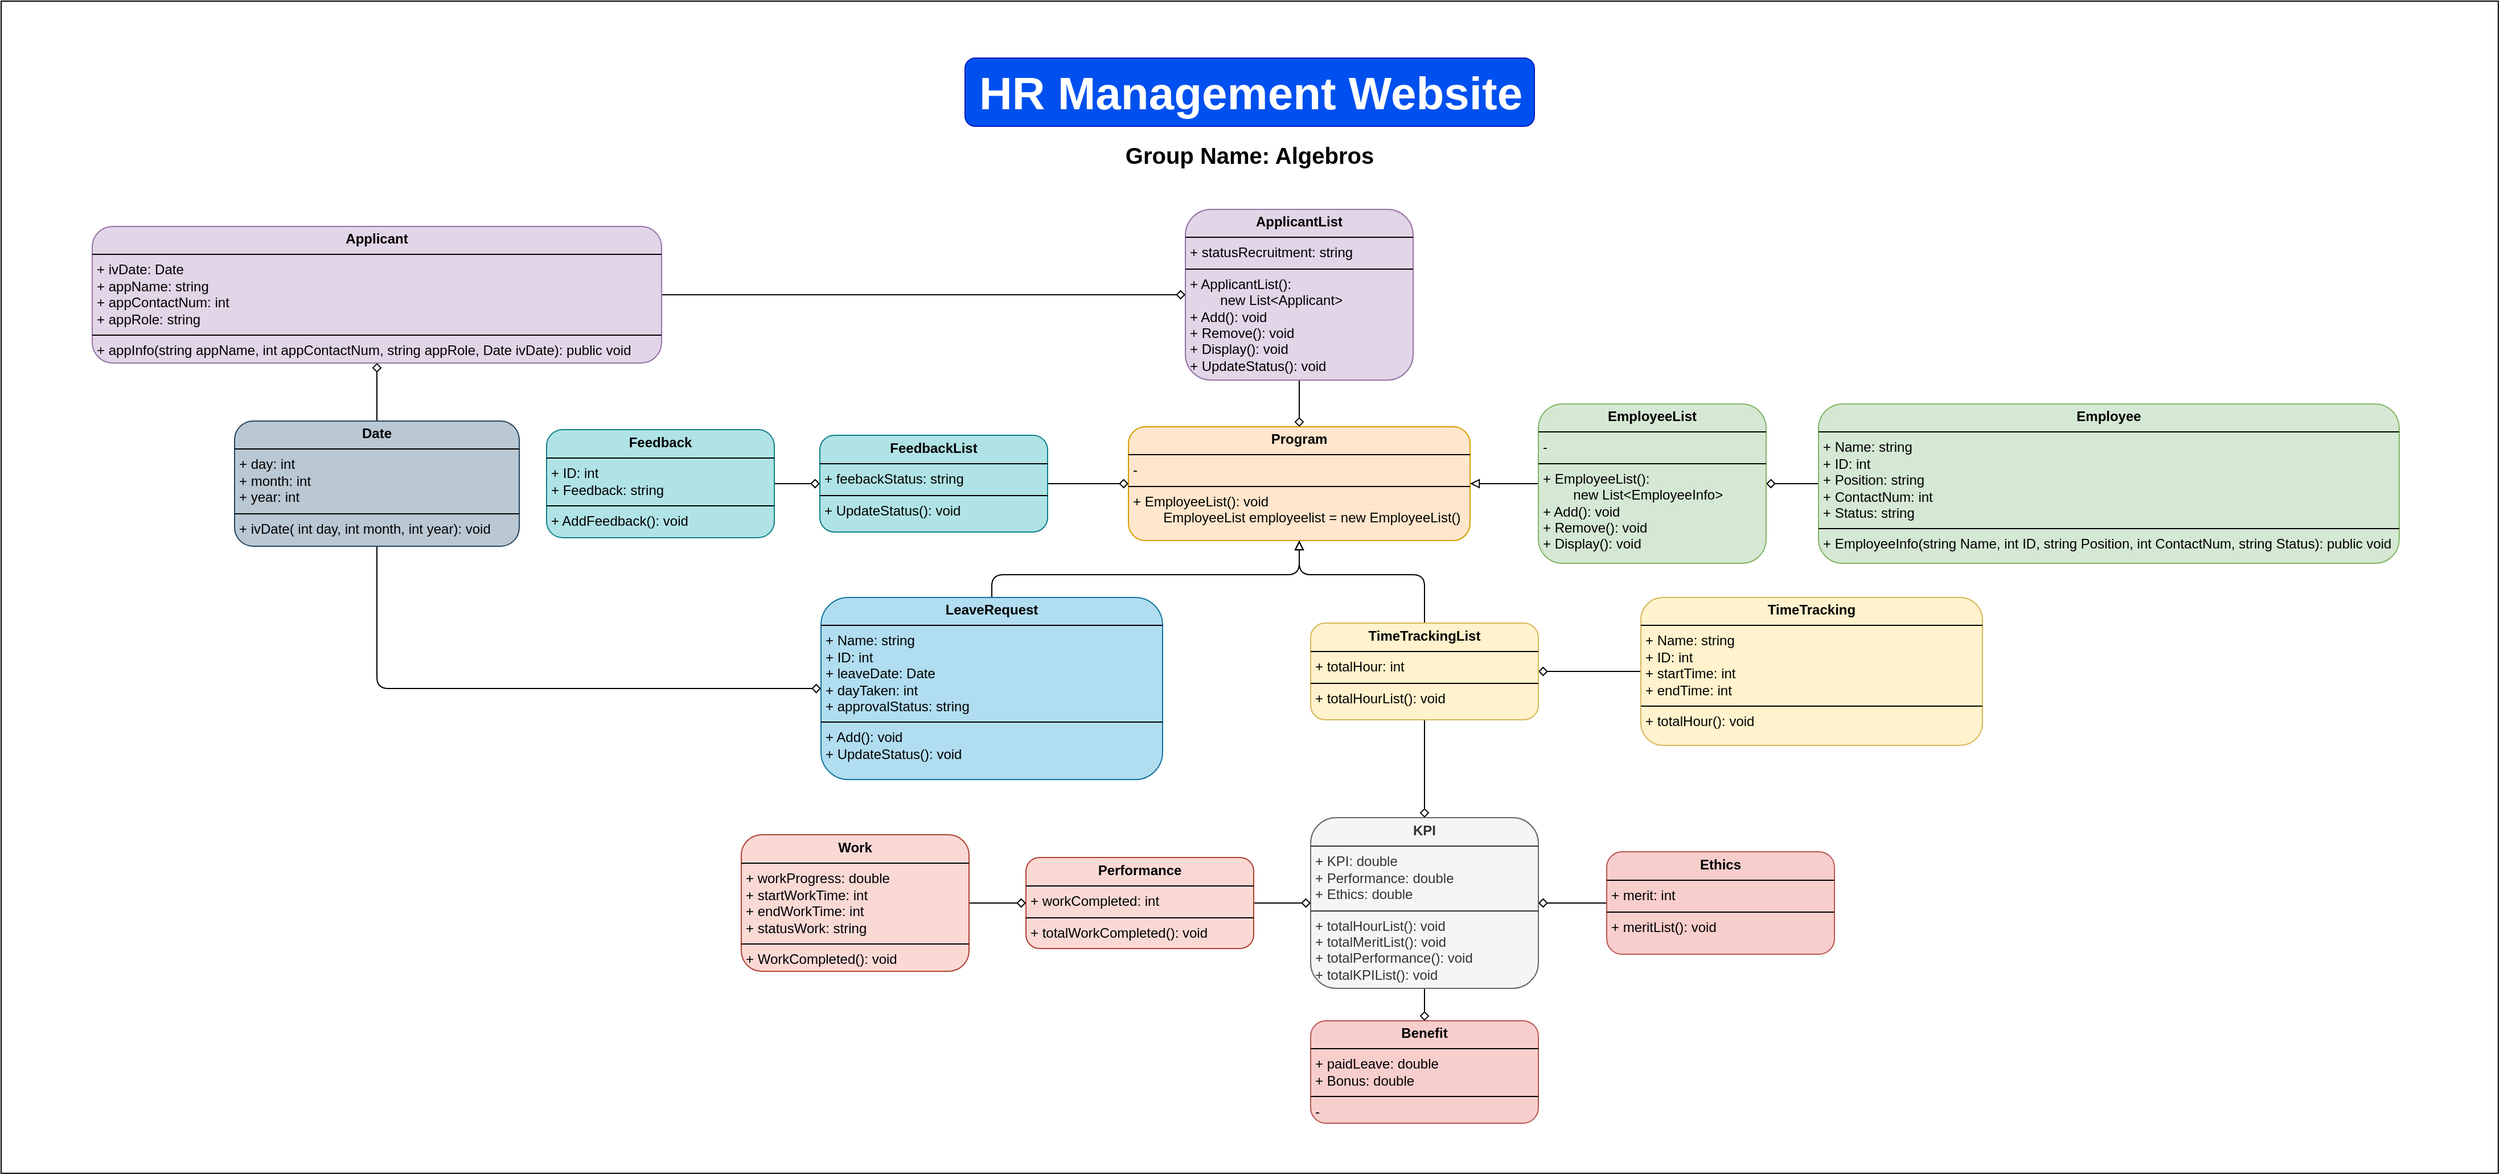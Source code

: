 <mxfile version="24.7.8">
  <diagram name="UML Diagram" id="B32nLFlXEyp0Fuyi2Kdr">
    <mxGraphModel dx="2992" dy="1395" grid="1" gridSize="10" guides="1" tooltips="1" connect="1" arrows="1" fold="1" page="1" pageScale="1" pageWidth="827" pageHeight="1169" background="#ffffff" math="0" shadow="0">
      <root>
        <mxCell id="0" />
        <mxCell id="1" parent="0" />
        <mxCell id="nQVhuzZ-owbcPkJ_BbAp-5" value="" style="rounded=0;whiteSpace=wrap;html=1;movable=0;resizable=0;rotatable=0;deletable=0;editable=0;locked=1;connectable=0;" parent="1" vertex="1">
          <mxGeometry x="-683" y="70" width="2193" height="1030" as="geometry" />
        </mxCell>
        <mxCell id="2VV1gwh-YhfajOW8AinX-5" value="&lt;p style=&quot;margin:0px;margin-top:4px;text-align:center;&quot;&gt;&lt;b&gt;Program&lt;/b&gt;&lt;/p&gt;&lt;hr size=&quot;1&quot; style=&quot;border-style:solid;&quot;&gt;&lt;p style=&quot;margin:0px;margin-left:4px;&quot;&gt;-&lt;/p&gt;&lt;hr size=&quot;1&quot; style=&quot;border-style:solid;&quot;&gt;&lt;p style=&quot;margin:0px;margin-left:4px;&quot;&gt;+ EmployeeList(): void&lt;/p&gt;&lt;p style=&quot;margin:0px;margin-left:4px;&quot;&gt;&lt;span style=&quot;white-space: pre;&quot;&gt;&#x9;&lt;/span&gt;EmployeeList employeelist = new EmployeeList()&lt;br&gt;&lt;/p&gt;" style="verticalAlign=top;align=left;overflow=fill;html=1;whiteSpace=wrap;fillColor=#ffe6cc;strokeColor=#d79b00;rounded=1;" parent="1" vertex="1">
          <mxGeometry x="307" y="444" width="300" height="100" as="geometry" />
        </mxCell>
        <mxCell id="2VV1gwh-YhfajOW8AinX-6" value="&lt;font size=&quot;1&quot; style=&quot;&quot;&gt;&lt;b style=&quot;font-size: 40px;&quot;&gt;HR Management Website&lt;/b&gt;&lt;/font&gt;" style="text;html=1;align=center;verticalAlign=middle;resizable=0;points=[];autosize=1;strokeColor=#001DBC;fillColor=#0050ef;fontColor=#ffffff;rounded=1;" parent="1" vertex="1">
          <mxGeometry x="163.5" y="120" width="500" height="60" as="geometry" />
        </mxCell>
        <mxCell id="LnMj1FM4kVcDslZHznKj-27" style="edgeStyle=orthogonalEdgeStyle;rounded=1;orthogonalLoop=1;jettySize=auto;html=1;entryX=1;entryY=0.5;entryDx=0;entryDy=0;endArrow=diamond;endFill=0;" parent="1" source="LnMj1FM4kVcDslZHznKj-5" target="LnMj1FM4kVcDslZHznKj-7" edge="1">
          <mxGeometry relative="1" as="geometry" />
        </mxCell>
        <mxCell id="LnMj1FM4kVcDslZHznKj-5" value="&lt;p style=&quot;margin:0px;margin-top:4px;text-align:center;&quot;&gt;&lt;b&gt;TimeTracking&lt;/b&gt;&lt;/p&gt;&lt;hr size=&quot;1&quot; style=&quot;border-style:solid;&quot;&gt;&lt;p style=&quot;margin:0px;margin-left:4px;&quot;&gt;+ Name: string&lt;/p&gt;&lt;p style=&quot;margin:0px;margin-left:4px;&quot;&gt;+ ID: int&lt;/p&gt;&lt;p style=&quot;margin:0px;margin-left:4px;&quot;&gt;+ startTime: int&lt;/p&gt;&lt;p style=&quot;margin:0px;margin-left:4px;&quot;&gt;+ endTime: int&lt;/p&gt;&lt;hr size=&quot;1&quot; style=&quot;border-style:solid;&quot;&gt;&lt;p style=&quot;margin:0px;margin-left:4px;&quot;&gt;+ totalHour(): void&lt;/p&gt;" style="verticalAlign=top;align=left;overflow=fill;html=1;whiteSpace=wrap;fillColor=#fff2cc;strokeColor=#d6b656;rounded=1;" parent="1" vertex="1">
          <mxGeometry x="757" y="594" width="300" height="130" as="geometry" />
        </mxCell>
        <mxCell id="LnMj1FM4kVcDslZHznKj-26" style="edgeStyle=orthogonalEdgeStyle;rounded=1;orthogonalLoop=1;jettySize=auto;html=1;entryX=0.5;entryY=1;entryDx=0;entryDy=0;endArrow=block;endFill=0;" parent="1" source="LnMj1FM4kVcDslZHznKj-7" target="2VV1gwh-YhfajOW8AinX-5" edge="1">
          <mxGeometry relative="1" as="geometry">
            <Array as="points">
              <mxPoint x="567" y="574" />
              <mxPoint x="457" y="574" />
            </Array>
          </mxGeometry>
        </mxCell>
        <mxCell id="LnMj1FM4kVcDslZHznKj-52" style="edgeStyle=orthogonalEdgeStyle;rounded=1;orthogonalLoop=1;jettySize=auto;html=1;entryX=0.5;entryY=0;entryDx=0;entryDy=0;endArrow=diamond;endFill=0;" parent="1" source="LnMj1FM4kVcDslZHznKj-7" target="LnMj1FM4kVcDslZHznKj-28" edge="1">
          <mxGeometry relative="1" as="geometry" />
        </mxCell>
        <mxCell id="LnMj1FM4kVcDslZHznKj-7" value="&lt;p style=&quot;margin:0px;margin-top:4px;text-align:center;&quot;&gt;&lt;b&gt;TimeTrackingList&lt;/b&gt;&lt;/p&gt;&lt;hr size=&quot;1&quot; style=&quot;border-style:solid;&quot;&gt;&lt;p style=&quot;margin:0px;margin-left:4px;&quot;&gt;+&amp;nbsp;&lt;span style=&quot;background-color: initial;&quot;&gt;totalHour: int&lt;/span&gt;&lt;/p&gt;&lt;hr size=&quot;1&quot; style=&quot;border-style:solid;&quot;&gt;&lt;p style=&quot;margin:0px;margin-left:4px;&quot;&gt;+&amp;nbsp;&lt;span style=&quot;background-color: initial;&quot;&gt;totalHourList(): void&lt;/span&gt;&lt;/p&gt;" style="verticalAlign=top;align=left;overflow=fill;html=1;whiteSpace=wrap;fillColor=#fff2cc;strokeColor=#d6b656;rounded=1;" parent="1" vertex="1">
          <mxGeometry x="467" y="616.5" width="200" height="85" as="geometry" />
        </mxCell>
        <mxCell id="LnMj1FM4kVcDslZHznKj-42" style="edgeStyle=orthogonalEdgeStyle;rounded=1;orthogonalLoop=1;jettySize=auto;html=1;entryX=0.5;entryY=1;entryDx=0;entryDy=0;endArrow=block;endFill=0;" parent="1" source="LnMj1FM4kVcDslZHznKj-8" target="2VV1gwh-YhfajOW8AinX-5" edge="1">
          <mxGeometry relative="1" as="geometry">
            <Array as="points">
              <mxPoint x="187" y="574" />
              <mxPoint x="457" y="574" />
            </Array>
          </mxGeometry>
        </mxCell>
        <mxCell id="LnMj1FM4kVcDslZHznKj-8" value="&lt;p style=&quot;margin:0px;margin-top:4px;text-align:center;&quot;&gt;&lt;b&gt;LeaveRequest&lt;/b&gt;&lt;/p&gt;&lt;hr size=&quot;1&quot; style=&quot;border-style:solid;&quot;&gt;&lt;p style=&quot;margin:0px;margin-left:4px;&quot;&gt;+ Name: string&lt;/p&gt;&lt;p style=&quot;margin:0px;margin-left:4px;&quot;&gt;+ ID: int&lt;/p&gt;&lt;p style=&quot;margin:0px;margin-left:4px;&quot;&gt;+ leaveDate: Date&lt;/p&gt;&lt;p style=&quot;margin:0px;margin-left:4px;&quot;&gt;+ dayTaken: int&lt;/p&gt;&lt;p style=&quot;margin:0px;margin-left:4px;&quot;&gt;+ approvalStatus: string&lt;/p&gt;&lt;hr size=&quot;1&quot; style=&quot;border-style:solid;&quot;&gt;&lt;p style=&quot;margin:0px;margin-left:4px;&quot;&gt;+ Add(): void&lt;/p&gt;&lt;p style=&quot;margin:0px;margin-left:4px;&quot;&gt;+ UpdateStatus(): void&lt;/p&gt;" style="verticalAlign=top;align=left;overflow=fill;html=1;whiteSpace=wrap;fillColor=#b1ddf0;strokeColor=#10739e;rounded=1;" parent="1" vertex="1">
          <mxGeometry x="37" y="594" width="300" height="160" as="geometry" />
        </mxCell>
        <mxCell id="LnMj1FM4kVcDslZHznKj-46" style="edgeStyle=orthogonalEdgeStyle;rounded=1;orthogonalLoop=1;jettySize=auto;html=1;endArrow=diamond;endFill=0;" parent="1" source="LnMj1FM4kVcDslZHznKj-17" target="2VV1gwh-YhfajOW8AinX-5" edge="1">
          <mxGeometry relative="1" as="geometry" />
        </mxCell>
        <mxCell id="LnMj1FM4kVcDslZHznKj-17" value="&lt;p style=&quot;margin:0px;margin-top:4px;text-align:center;&quot;&gt;&lt;b&gt;ApplicantList&lt;/b&gt;&lt;/p&gt;&lt;hr size=&quot;1&quot; style=&quot;border-style:solid;&quot;&gt;&lt;p style=&quot;margin:0px;margin-left:4px;&quot;&gt;+ statusRecruitment: string&lt;/p&gt;&lt;hr size=&quot;1&quot; style=&quot;border-style:solid;&quot;&gt;&lt;p style=&quot;margin:0px;margin-left:4px;&quot;&gt;+ ApplicantList():&lt;/p&gt;&lt;p style=&quot;margin:0px;margin-left:4px;&quot;&gt;&lt;span style=&quot;white-space: pre;&quot;&gt;&#x9;&lt;/span&gt;new List&amp;lt;Applicant&amp;gt;&lt;br&gt;&lt;/p&gt;&lt;p style=&quot;margin:0px;margin-left:4px;&quot;&gt;+ Add(): void&lt;/p&gt;&lt;p style=&quot;margin:0px;margin-left:4px;&quot;&gt;+ Remove(): void&lt;/p&gt;&lt;p style=&quot;margin:0px;margin-left:4px;&quot;&gt;+ Display(): void&lt;/p&gt;&lt;p style=&quot;margin:0px;margin-left:4px;&quot;&gt;+ UpdateStatus(): void&lt;/p&gt;" style="verticalAlign=top;align=left;overflow=fill;html=1;whiteSpace=wrap;fillColor=#e1d5e7;strokeColor=#9673a6;rounded=1;" parent="1" vertex="1">
          <mxGeometry x="357" y="253" width="200" height="150" as="geometry" />
        </mxCell>
        <mxCell id="LnMj1FM4kVcDslZHznKj-43" style="edgeStyle=orthogonalEdgeStyle;rounded=1;orthogonalLoop=1;jettySize=auto;html=1;entryX=0.5;entryY=1;entryDx=0;entryDy=0;endArrow=diamond;endFill=0;" parent="1" source="LnMj1FM4kVcDslZHznKj-18" target="LnMj1FM4kVcDslZHznKj-19" edge="1">
          <mxGeometry relative="1" as="geometry" />
        </mxCell>
        <mxCell id="LnMj1FM4kVcDslZHznKj-48" style="edgeStyle=orthogonalEdgeStyle;rounded=1;orthogonalLoop=1;jettySize=auto;html=1;entryX=0;entryY=0.5;entryDx=0;entryDy=0;endArrow=diamond;endFill=0;" parent="1" source="LnMj1FM4kVcDslZHznKj-18" target="LnMj1FM4kVcDslZHznKj-8" edge="1">
          <mxGeometry relative="1" as="geometry">
            <Array as="points">
              <mxPoint x="-353" y="674" />
            </Array>
          </mxGeometry>
        </mxCell>
        <mxCell id="LnMj1FM4kVcDslZHznKj-18" value="&lt;p style=&quot;margin:0px;margin-top:4px;text-align:center;&quot;&gt;&lt;b&gt;Date&lt;/b&gt;&lt;/p&gt;&lt;hr size=&quot;1&quot; style=&quot;border-style:solid;&quot;&gt;&lt;p style=&quot;margin:0px;margin-left:4px;&quot;&gt;+ day: int&lt;/p&gt;&lt;p style=&quot;margin:0px;margin-left:4px;&quot;&gt;+ month: int&lt;/p&gt;&lt;p style=&quot;margin:0px;margin-left:4px;&quot;&gt;+ year: int&lt;/p&gt;&lt;hr size=&quot;1&quot; style=&quot;border-style:solid;&quot;&gt;&lt;p style=&quot;margin:0px;margin-left:4px;&quot;&gt;+ ivDate( int day, int month, int year): void&lt;/p&gt;" style="verticalAlign=top;align=left;overflow=fill;html=1;whiteSpace=wrap;fillColor=#bac8d3;strokeColor=#23445d;rounded=1;" parent="1" vertex="1">
          <mxGeometry x="-478" y="439" width="250" height="110" as="geometry" />
        </mxCell>
        <mxCell id="LnMj1FM4kVcDslZHznKj-53" style="edgeStyle=orthogonalEdgeStyle;rounded=1;orthogonalLoop=1;jettySize=auto;html=1;entryX=0;entryY=0.5;entryDx=0;entryDy=0;endArrow=diamond;endFill=0;" parent="1" source="LnMj1FM4kVcDslZHznKj-19" target="LnMj1FM4kVcDslZHznKj-17" edge="1">
          <mxGeometry relative="1" as="geometry">
            <Array as="points">
              <mxPoint x="17" y="328" />
              <mxPoint x="17" y="328" />
            </Array>
          </mxGeometry>
        </mxCell>
        <mxCell id="LnMj1FM4kVcDslZHznKj-19" value="&lt;p style=&quot;margin:0px;margin-top:4px;text-align:center;&quot;&gt;&lt;b&gt;Applicant&lt;/b&gt;&lt;/p&gt;&lt;hr size=&quot;1&quot; style=&quot;border-style:solid;&quot;&gt;&lt;p style=&quot;margin:0px;margin-left:4px;&quot;&gt;&lt;span style=&quot;background-color: initial;&quot;&gt;+ ivDate: Date&lt;/span&gt;&lt;br&gt;&lt;/p&gt;&lt;p style=&quot;margin:0px;margin-left:4px;&quot;&gt;&lt;span style=&quot;background-color: initial;&quot;&gt;+ appName: string&lt;/span&gt;&lt;/p&gt;&lt;p style=&quot;margin:0px;margin-left:4px;&quot;&gt;&lt;span style=&quot;background-color: initial;&quot;&gt;+ appContactNum: int&lt;/span&gt;&lt;/p&gt;&lt;p style=&quot;margin:0px;margin-left:4px;&quot;&gt;&lt;span style=&quot;background-color: initial;&quot;&gt;+ appRole: string&lt;/span&gt;&lt;/p&gt;&lt;hr size=&quot;1&quot; style=&quot;border-style:solid;&quot;&gt;&lt;p style=&quot;margin:0px;margin-left:4px;&quot;&gt;+ appInfo(string appName, int appContactNum, string appRole, Date ivDate): public void&lt;br&gt;&lt;/p&gt;" style="verticalAlign=top;align=left;overflow=fill;html=1;whiteSpace=wrap;fillColor=#e1d5e7;strokeColor=#9673a6;rounded=1;" parent="1" vertex="1">
          <mxGeometry x="-603" y="268" width="500" height="120" as="geometry" />
        </mxCell>
        <mxCell id="LnMj1FM4kVcDslZHznKj-25" style="edgeStyle=orthogonalEdgeStyle;rounded=1;orthogonalLoop=1;jettySize=auto;html=1;entryX=1;entryY=0.5;entryDx=0;entryDy=0;endArrow=diamond;endFill=0;" parent="1" source="LnMj1FM4kVcDslZHznKj-22" target="LnMj1FM4kVcDslZHznKj-23" edge="1">
          <mxGeometry relative="1" as="geometry" />
        </mxCell>
        <mxCell id="LnMj1FM4kVcDslZHznKj-22" value="&lt;p style=&quot;margin:0px;margin-top:4px;text-align:center;&quot;&gt;&lt;b&gt;Employee&lt;/b&gt;&lt;/p&gt;&lt;hr size=&quot;1&quot; style=&quot;border-style:solid;&quot;&gt;&lt;p style=&quot;margin: 0px 0px 0px 4px;&quot;&gt;+ Name: string&lt;/p&gt;&lt;p style=&quot;margin: 0px 0px 0px 4px;&quot;&gt;+ ID: int&lt;/p&gt;&lt;p style=&quot;margin: 0px 0px 0px 4px;&quot;&gt;+ Position: string&lt;/p&gt;&lt;p style=&quot;margin: 0px 0px 0px 4px;&quot;&gt;+ ContactNum: int&lt;/p&gt;&lt;p style=&quot;margin: 0px 0px 0px 4px;&quot;&gt;+ Status: string&lt;/p&gt;&lt;hr size=&quot;1&quot; style=&quot;border-style:solid;&quot;&gt;&lt;p style=&quot;margin:0px;margin-left:4px;&quot;&gt;+ EmployeeInfo(string Name, int ID, string Position, int ContactNum, string Status): public void&lt;/p&gt;" style="verticalAlign=top;align=left;overflow=fill;html=1;whiteSpace=wrap;fillColor=#d5e8d4;strokeColor=#82b366;rounded=1;" parent="1" vertex="1">
          <mxGeometry x="913" y="424" width="510" height="140" as="geometry" />
        </mxCell>
        <mxCell id="LnMj1FM4kVcDslZHznKj-24" style="edgeStyle=orthogonalEdgeStyle;rounded=1;orthogonalLoop=1;jettySize=auto;html=1;entryX=1;entryY=0.5;entryDx=0;entryDy=0;endArrow=block;endFill=0;" parent="1" source="LnMj1FM4kVcDslZHznKj-23" target="2VV1gwh-YhfajOW8AinX-5" edge="1">
          <mxGeometry relative="1" as="geometry" />
        </mxCell>
        <mxCell id="LnMj1FM4kVcDslZHznKj-23" value="&lt;p style=&quot;margin:0px;margin-top:4px;text-align:center;&quot;&gt;&lt;b&gt;EmployeeList&lt;/b&gt;&lt;/p&gt;&lt;hr size=&quot;1&quot; style=&quot;border-style:solid;&quot;&gt;&lt;p style=&quot;margin:0px;margin-left:4px;&quot;&gt;-&lt;/p&gt;&lt;hr size=&quot;1&quot; style=&quot;border-style:solid;&quot;&gt;&lt;p style=&quot;margin:0px;margin-left:4px;&quot;&gt;+ EmployeeList():&lt;/p&gt;&lt;p style=&quot;margin:0px;margin-left:4px;&quot;&gt;&lt;span style=&quot;white-space: pre;&quot;&gt;&#x9;&lt;/span&gt;new List&amp;lt;EmployeeInfo&amp;gt;&lt;br&gt;&lt;/p&gt;&lt;p style=&quot;margin:0px;margin-left:4px;&quot;&gt;+ Add(): void&lt;/p&gt;&lt;p style=&quot;margin:0px;margin-left:4px;&quot;&gt;+ Remove(): void&lt;/p&gt;&lt;p style=&quot;margin:0px;margin-left:4px;&quot;&gt;+ Display(): void&lt;/p&gt;" style="verticalAlign=top;align=left;overflow=fill;html=1;whiteSpace=wrap;fillColor=#d5e8d4;strokeColor=#82b366;rounded=1;" parent="1" vertex="1">
          <mxGeometry x="667" y="424" width="200" height="140" as="geometry" />
        </mxCell>
        <mxCell id="nQVhuzZ-owbcPkJ_BbAp-2" style="edgeStyle=orthogonalEdgeStyle;rounded=1;orthogonalLoop=1;jettySize=auto;html=1;entryX=0.5;entryY=0;entryDx=0;entryDy=0;endArrow=diamond;endFill=0;" parent="1" source="LnMj1FM4kVcDslZHznKj-28" target="LnMj1FM4kVcDslZHznKj-33" edge="1">
          <mxGeometry relative="1" as="geometry" />
        </mxCell>
        <mxCell id="LnMj1FM4kVcDslZHznKj-28" value="&lt;p style=&quot;margin:0px;margin-top:4px;text-align:center;&quot;&gt;&lt;b&gt;KPI&lt;/b&gt;&lt;/p&gt;&lt;hr size=&quot;1&quot; style=&quot;border-style:solid;&quot;&gt;&lt;p style=&quot;margin:0px;margin-left:4px;&quot;&gt;+ KPI&lt;span style=&quot;background-color: initial;&quot;&gt;: double&lt;/span&gt;&lt;/p&gt;&lt;p style=&quot;margin:0px;margin-left:4px;&quot;&gt;&lt;span style=&quot;background-color: initial;&quot;&gt;+ Performance: double&lt;/span&gt;&lt;/p&gt;&lt;p style=&quot;margin:0px;margin-left:4px;&quot;&gt;&lt;span style=&quot;background-color: initial;&quot;&gt;+ Ethics: double&lt;/span&gt;&lt;/p&gt;&lt;hr size=&quot;1&quot; style=&quot;border-style:solid;&quot;&gt;&lt;p style=&quot;margin:0px;margin-left:4px;&quot;&gt;+&amp;nbsp;&lt;span style=&quot;background-color: initial;&quot;&gt;totalHourList(): void&lt;/span&gt;&lt;/p&gt;&lt;p style=&quot;margin:0px;margin-left:4px;&quot;&gt;&lt;span style=&quot;background-color: initial;&quot;&gt;+ totalMeritList(): void&lt;/span&gt;&lt;/p&gt;&lt;p style=&quot;margin:0px;margin-left:4px;&quot;&gt;&lt;span style=&quot;background-color: initial;&quot;&gt;+ totalPerformance(): void&lt;/span&gt;&lt;/p&gt;&lt;p style=&quot;margin:0px;margin-left:4px;&quot;&gt;&lt;span style=&quot;background-color: initial;&quot;&gt;+ totalKPIList(): void&lt;/span&gt;&lt;/p&gt;" style="verticalAlign=top;align=left;overflow=fill;html=1;whiteSpace=wrap;fillColor=#f5f5f5;fontColor=#333333;strokeColor=#666666;rounded=1;" parent="1" vertex="1">
          <mxGeometry x="467" y="787.5" width="200" height="150" as="geometry" />
        </mxCell>
        <mxCell id="LnMj1FM4kVcDslZHznKj-38" style="edgeStyle=orthogonalEdgeStyle;rounded=1;orthogonalLoop=1;jettySize=auto;html=1;entryX=1;entryY=0.5;entryDx=0;entryDy=0;endArrow=diamond;endFill=0;" parent="1" source="LnMj1FM4kVcDslZHznKj-29" target="LnMj1FM4kVcDslZHznKj-28" edge="1">
          <mxGeometry relative="1" as="geometry" />
        </mxCell>
        <mxCell id="LnMj1FM4kVcDslZHznKj-29" value="&lt;p style=&quot;margin:0px;margin-top:4px;text-align:center;&quot;&gt;&lt;b&gt;Ethics&lt;/b&gt;&lt;/p&gt;&lt;hr size=&quot;1&quot; style=&quot;border-style:solid;&quot;&gt;&lt;p style=&quot;margin:0px;margin-left:4px;&quot;&gt;+ merit: int&lt;/p&gt;&lt;hr size=&quot;1&quot; style=&quot;border-style:solid;&quot;&gt;&lt;p style=&quot;margin:0px;margin-left:4px;&quot;&gt;+ merit&lt;span style=&quot;background-color: initial;&quot;&gt;List(): void&lt;/span&gt;&lt;/p&gt;&lt;p style=&quot;margin:0px;margin-left:4px;&quot;&gt;&lt;span style=&quot;background-color: initial;&quot;&gt;&lt;br&gt;&lt;/span&gt;&lt;/p&gt;" style="verticalAlign=top;align=left;overflow=fill;html=1;whiteSpace=wrap;fillColor=#f8cecc;strokeColor=#b85450;rounded=1;" parent="1" vertex="1">
          <mxGeometry x="727" y="817.5" width="200" height="90" as="geometry" />
        </mxCell>
        <mxCell id="LnMj1FM4kVcDslZHznKj-37" style="edgeStyle=orthogonalEdgeStyle;rounded=1;orthogonalLoop=1;jettySize=auto;html=1;entryX=0;entryY=0.5;entryDx=0;entryDy=0;endArrow=diamond;endFill=0;" parent="1" source="LnMj1FM4kVcDslZHznKj-30" target="LnMj1FM4kVcDslZHznKj-28" edge="1">
          <mxGeometry relative="1" as="geometry" />
        </mxCell>
        <mxCell id="LnMj1FM4kVcDslZHznKj-30" value="&lt;p style=&quot;margin:0px;margin-top:4px;text-align:center;&quot;&gt;&lt;b&gt;Performance&lt;/b&gt;&lt;/p&gt;&lt;hr size=&quot;1&quot; style=&quot;border-style:solid;&quot;&gt;&lt;p style=&quot;margin:0px;margin-left:4px;&quot;&gt;&lt;span style=&quot;background-color: initial;&quot;&gt;+ workCompleted&lt;/span&gt;&lt;span style=&quot;background-color: initial;&quot;&gt;: int&lt;/span&gt;&lt;br&gt;&lt;/p&gt;&lt;hr size=&quot;1&quot; style=&quot;border-style:solid;&quot;&gt;&lt;p style=&quot;margin:0px;margin-left:4px;&quot;&gt;+ totalWorkCompleted&lt;span style=&quot;background-color: initial;&quot;&gt;(): void&lt;/span&gt;&lt;/p&gt;" style="verticalAlign=top;align=left;overflow=fill;html=1;whiteSpace=wrap;fillColor=#fad9d5;strokeColor=#ae4132;rounded=1;" parent="1" vertex="1">
          <mxGeometry x="217" y="822.5" width="200" height="80" as="geometry" />
        </mxCell>
        <mxCell id="LnMj1FM4kVcDslZHznKj-39" style="edgeStyle=orthogonalEdgeStyle;rounded=1;orthogonalLoop=1;jettySize=auto;html=1;entryX=0;entryY=0.5;entryDx=0;entryDy=0;endArrow=diamond;endFill=0;" parent="1" source="LnMj1FM4kVcDslZHznKj-31" target="LnMj1FM4kVcDslZHznKj-30" edge="1">
          <mxGeometry relative="1" as="geometry" />
        </mxCell>
        <mxCell id="LnMj1FM4kVcDslZHznKj-31" value="&lt;p style=&quot;margin:0px;margin-top:4px;text-align:center;&quot;&gt;&lt;b&gt;Work&lt;/b&gt;&lt;/p&gt;&lt;hr size=&quot;1&quot; style=&quot;border-style:solid;&quot;&gt;&lt;p style=&quot;margin:0px;margin-left:4px;&quot;&gt;&lt;span style=&quot;background-color: initial;&quot;&gt;+ workProgress&lt;/span&gt;&lt;span style=&quot;background-color: initial;&quot;&gt;: double&lt;/span&gt;&lt;br&gt;&lt;/p&gt;&lt;p style=&quot;margin:0px;margin-left:4px;&quot;&gt;&lt;span style=&quot;background-color: initial;&quot;&gt;+ startWorkTime: int&lt;/span&gt;&lt;/p&gt;&lt;p style=&quot;margin:0px;margin-left:4px;&quot;&gt;&lt;span style=&quot;background-color: initial;&quot;&gt;+ endWorkTime: int&lt;/span&gt;&lt;/p&gt;&lt;p style=&quot;margin:0px;margin-left:4px;&quot;&gt;&lt;span style=&quot;background-color: initial;&quot;&gt;+ statusWork: string&lt;/span&gt;&lt;/p&gt;&lt;hr size=&quot;1&quot; style=&quot;border-style:solid;&quot;&gt;&lt;p style=&quot;margin:0px;margin-left:4px;&quot;&gt;+ WorkCompleted&lt;span style=&quot;background-color: initial;&quot;&gt;(): void&lt;/span&gt;&lt;/p&gt;" style="verticalAlign=top;align=left;overflow=fill;html=1;whiteSpace=wrap;fillColor=#fad9d5;strokeColor=#ae4132;rounded=1;" parent="1" vertex="1">
          <mxGeometry x="-33" y="802.5" width="200" height="120" as="geometry" />
        </mxCell>
        <mxCell id="LnMj1FM4kVcDslZHznKj-40" style="edgeStyle=orthogonalEdgeStyle;rounded=1;orthogonalLoop=1;jettySize=auto;html=1;entryX=0;entryY=0.5;entryDx=0;entryDy=0;endArrow=diamond;endFill=0;" parent="1" source="LnMj1FM4kVcDslZHznKj-32" target="LnMj1FM4kVcDslZHznKj-34" edge="1">
          <mxGeometry relative="1" as="geometry" />
        </mxCell>
        <mxCell id="LnMj1FM4kVcDslZHznKj-32" value="&lt;p style=&quot;margin:0px;margin-top:4px;text-align:center;&quot;&gt;&lt;b&gt;Feedback&lt;/b&gt;&lt;/p&gt;&lt;hr size=&quot;1&quot; style=&quot;border-style:solid;&quot;&gt;&lt;p style=&quot;margin:0px;margin-left:4px;&quot;&gt;+ ID: int&lt;/p&gt;&lt;p style=&quot;margin:0px;margin-left:4px;&quot;&gt;+ Feedback: string&lt;/p&gt;&lt;hr size=&quot;1&quot; style=&quot;border-style:solid;&quot;&gt;&lt;p style=&quot;margin:0px;margin-left:4px;&quot;&gt;+ AddFeedback(): void&lt;br&gt;&lt;/p&gt;" style="verticalAlign=top;align=left;overflow=fill;html=1;whiteSpace=wrap;fillColor=#b0e3e6;strokeColor=#0e8088;rounded=1;" parent="1" vertex="1">
          <mxGeometry x="-204" y="446.5" width="200" height="95" as="geometry" />
        </mxCell>
        <mxCell id="LnMj1FM4kVcDslZHznKj-33" value="&lt;p style=&quot;margin:0px;margin-top:4px;text-align:center;&quot;&gt;&lt;b&gt;Benefit&lt;/b&gt;&lt;/p&gt;&lt;hr size=&quot;1&quot; style=&quot;border-style:solid;&quot;&gt;&lt;p style=&quot;margin:0px;margin-left:4px;&quot;&gt;&lt;span style=&quot;background-color: initial;&quot;&gt;+ paidLeave: double&lt;/span&gt;&lt;/p&gt;&lt;p style=&quot;margin:0px;margin-left:4px;&quot;&gt;&lt;span style=&quot;background-color: initial;&quot;&gt;+ Bonus: double&lt;/span&gt;&lt;/p&gt;&lt;hr size=&quot;1&quot; style=&quot;border-style:solid;&quot;&gt;&lt;p style=&quot;margin:0px;margin-left:4px;&quot;&gt;-&lt;/p&gt;" style="verticalAlign=top;align=left;overflow=fill;html=1;whiteSpace=wrap;fillColor=#f8cecc;strokeColor=#b85450;rounded=1;" parent="1" vertex="1">
          <mxGeometry x="467" y="966" width="200" height="90" as="geometry" />
        </mxCell>
        <mxCell id="LnMj1FM4kVcDslZHznKj-41" style="edgeStyle=orthogonalEdgeStyle;rounded=1;orthogonalLoop=1;jettySize=auto;html=1;entryX=0;entryY=0.5;entryDx=0;entryDy=0;endArrow=diamond;endFill=0;" parent="1" source="LnMj1FM4kVcDslZHznKj-34" target="2VV1gwh-YhfajOW8AinX-5" edge="1">
          <mxGeometry relative="1" as="geometry" />
        </mxCell>
        <mxCell id="LnMj1FM4kVcDslZHznKj-34" value="&lt;p style=&quot;margin:0px;margin-top:4px;text-align:center;&quot;&gt;&lt;b&gt;FeedbackList&lt;/b&gt;&lt;/p&gt;&lt;hr size=&quot;1&quot; style=&quot;border-style:solid;&quot;&gt;&lt;p style=&quot;margin:0px;margin-left:4px;&quot;&gt;+ feebackStatus: string&lt;br&gt;&lt;/p&gt;&lt;hr size=&quot;1&quot; style=&quot;border-style:solid;&quot;&gt;&lt;p style=&quot;margin:0px;margin-left:4px;&quot;&gt;&lt;span style=&quot;background-color: initial;&quot;&gt;+ UpdateStatus(): void&lt;/span&gt;&lt;br&gt;&lt;/p&gt;" style="verticalAlign=top;align=left;overflow=fill;html=1;whiteSpace=wrap;fillColor=#b0e3e6;strokeColor=#0e8088;rounded=1;" parent="1" vertex="1">
          <mxGeometry x="36" y="451.5" width="200" height="85" as="geometry" />
        </mxCell>
        <mxCell id="i0HgJRy4AgxKUA7o_81E-2" value="&lt;font style=&quot;font-size: 20px;&quot;&gt;Group Name: Algebros&lt;/font&gt;" style="text;html=1;align=center;verticalAlign=middle;whiteSpace=wrap;rounded=0;fontStyle=1" vertex="1" parent="1">
          <mxGeometry x="299" y="190" width="229" height="30" as="geometry" />
        </mxCell>
      </root>
    </mxGraphModel>
  </diagram>
</mxfile>
